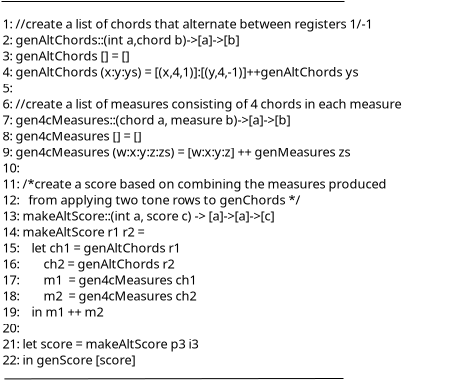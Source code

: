<?xml version="1.0" encoding="UTF-8"?>
<dia:diagram xmlns:dia="http://www.lysator.liu.se/~alla/dia/">
  <dia:layer name="Background" visible="true" active="true">
    <dia:object type="Standard - Text" version="1" id="O0">
      <dia:attribute name="obj_pos">
        <dia:point val="1.05,1.85"/>
      </dia:attribute>
      <dia:attribute name="obj_bb">
        <dia:rectangle val="1.05,1.255;26.905,18.802"/>
      </dia:attribute>
      <dia:attribute name="text">
        <dia:composite type="text">
          <dia:attribute name="string">
            <dia:string>#1: //create a list of chords that alternate between registers 1/-1                    
2: genAltChords::(int a,chord b)-&gt;[a]-&gt;[b]                                            
3: genAltChords [] = []                                                               
4: genAltChords (x:y:ys) = [(x,4,1)]:[(y,4,-1)]++genAltChords ys                      
5:                                                                                    
6: //create a list of measures consisting of 4 chords in each measure                 
7: gen4cMeasures::(chord a, measure b)-&gt;[a]-&gt;[b]                                      
8: gen4cMeasures [] = []                                                              
9: gen4cMeasures (w:x:y:z:zs) = [w:x:y:z] ++ genMeasures zs                           
10:                                                                                   
11: /*create a score based on combining the measures produced                         
12:   from applying two tone rows to genChords */                                     
13: makeAltScore::(int a, score c) -&gt; [a]-&gt;[a]-&gt;[c]                                   
14: makeAltScore r1 r2 =                                                              
15:    let ch1 = genAltChords r1                                                      
16:        ch2 = genAltChords r2                                                      
17:        m1  = gen4cMeasures ch1                                                    
18:        m2  = gen4cMeasures ch2                                                    
19:    in m1 ++ m2                                                                    
20:                                                                                   
21: let score = makeAltScore p3 i3                                                    
22: in genScore [score]                 #</dia:string>
          </dia:attribute>
          <dia:attribute name="font">
            <dia:font family="sans" style="0" name="Helvetica"/>
          </dia:attribute>
          <dia:attribute name="height">
            <dia:real val="0.8"/>
          </dia:attribute>
          <dia:attribute name="pos">
            <dia:point val="1.05,1.85"/>
          </dia:attribute>
          <dia:attribute name="color">
            <dia:color val="#000000"/>
          </dia:attribute>
          <dia:attribute name="alignment">
            <dia:enum val="0"/>
          </dia:attribute>
        </dia:composite>
      </dia:attribute>
      <dia:attribute name="valign">
        <dia:enum val="3"/>
      </dia:attribute>
    </dia:object>
    <dia:object type="Standard - Line" version="0" id="O1">
      <dia:attribute name="obj_pos">
        <dia:point val="1,0.5"/>
      </dia:attribute>
      <dia:attribute name="obj_bb">
        <dia:rectangle val="0.975,0.475;18.175,0.525"/>
      </dia:attribute>
      <dia:attribute name="conn_endpoints">
        <dia:point val="1,0.5"/>
        <dia:point val="18.15,0.5"/>
      </dia:attribute>
      <dia:attribute name="numcp">
        <dia:int val="1"/>
      </dia:attribute>
      <dia:attribute name="line_width">
        <dia:real val="0.05"/>
      </dia:attribute>
    </dia:object>
    <dia:object type="Standard - Line" version="0" id="O2">
      <dia:attribute name="obj_pos">
        <dia:point val="1.145,19.37"/>
      </dia:attribute>
      <dia:attribute name="obj_bb">
        <dia:rectangle val="1.12,19.325;18.125,19.395"/>
      </dia:attribute>
      <dia:attribute name="conn_endpoints">
        <dia:point val="1.145,19.37"/>
        <dia:point val="18.1,19.35"/>
      </dia:attribute>
      <dia:attribute name="numcp">
        <dia:int val="1"/>
      </dia:attribute>
      <dia:attribute name="line_width">
        <dia:real val="0.05"/>
      </dia:attribute>
    </dia:object>
  </dia:layer>
</dia:diagram>
